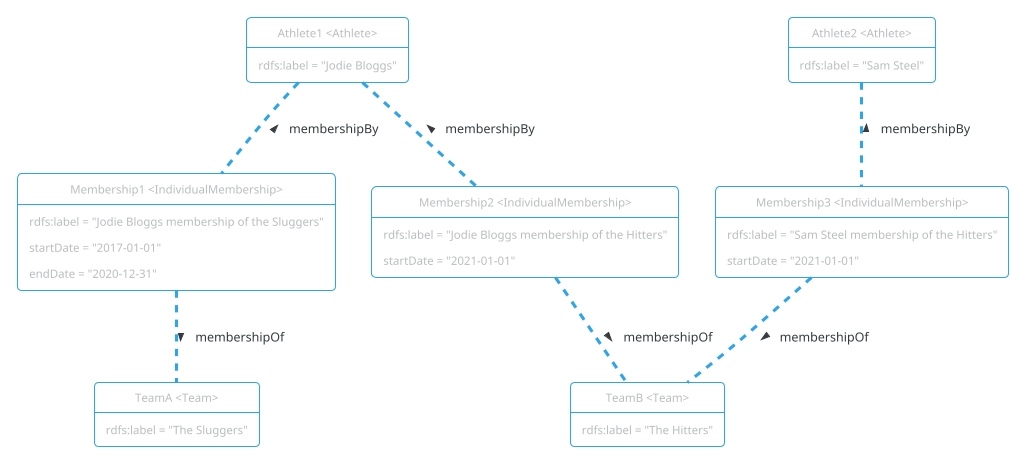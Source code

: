 @startuml
!theme cerulean-outline

object "Athlete1 <Athlete>" as Athlete1 {
  rdfs:label = "Jodie Bloggs"
}

object "Membership1 <IndividualMembership>" as Membership1 {
  rdfs:label = "Jodie Bloggs membership of the Sluggers"
  startDate = "2017-01-01"
  endDate = "2020-12-31"
}

object "Membership2 <IndividualMembership>" as Membership2 {
  rdfs:label = "Jodie Bloggs membership of the Hitters"
  startDate = "2021-01-01"
}

object "Athlete2 <Athlete>" as Athlete2 {
  rdfs:label = "Sam Steel"
}

object "Membership3 <IndividualMembership>" as Membership3 {
  rdfs:label = "Sam Steel membership of the Hitters"
  startDate = "2021-01-01"
}

object "TeamA <Team>" as TeamA {
  rdfs:label = "The Sluggers"
}

object "TeamB <Team>" as TeamB {
  rdfs:label = "The Hitters"
}

Athlete1 .. Membership1 : < membershipBy
Membership1 .. TeamA : > membershipOf
Athlete1 .. Membership2 : < membershipBy
Membership2 .. TeamB : > membershipOf
Athlete2 .. Membership3 : < membershipBy
Membership3 .. TeamB : > membershipOf
@enduml
